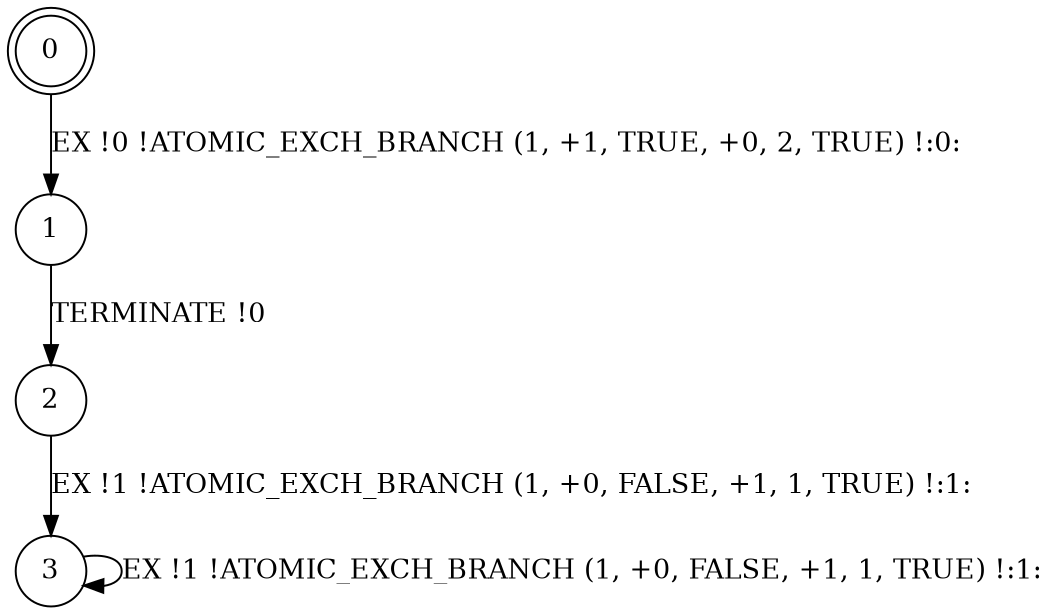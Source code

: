 digraph BCG {
size = "7, 10.5";
center = TRUE;
node [shape = circle];
0 [peripheries = 2];
0 -> 1 [label = "EX !0 !ATOMIC_EXCH_BRANCH (1, +1, TRUE, +0, 2, TRUE) !:0:"];
1 -> 2 [label = "TERMINATE !0"];
2 -> 3 [label = "EX !1 !ATOMIC_EXCH_BRANCH (1, +0, FALSE, +1, 1, TRUE) !:1:"];
3 -> 3 [label = "EX !1 !ATOMIC_EXCH_BRANCH (1, +0, FALSE, +1, 1, TRUE) !:1:"];
}
